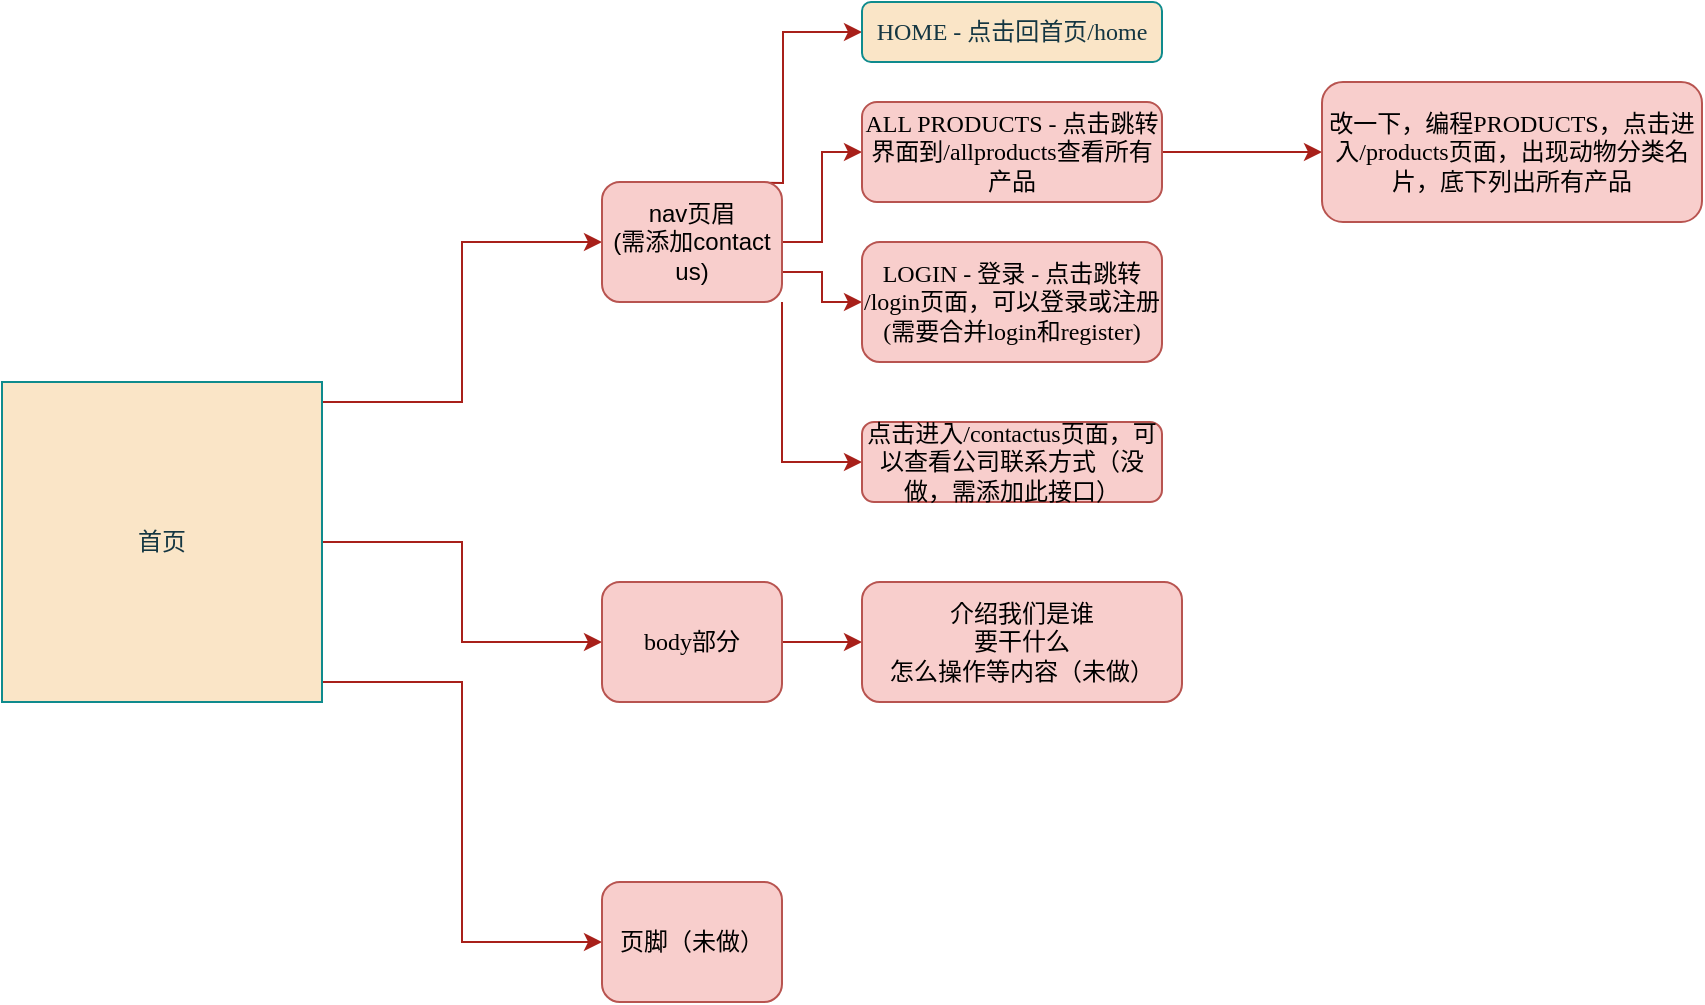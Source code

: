 <mxfile version="21.6.6" type="github">
  <diagram name="Page-1" id="c7558073-3199-34d8-9f00-42111426c3f3">
    <mxGraphModel dx="402" dy="519" grid="1" gridSize="10" guides="1" tooltips="1" connect="1" arrows="1" fold="1" page="1" pageScale="1" pageWidth="3300" pageHeight="4681" background="none" math="0" shadow="0">
      <root>
        <mxCell id="0" />
        <mxCell id="1" parent="0" />
        <mxCell id="UM6l9qqfgjZKKdTovxeB-100" style="edgeStyle=orthogonalEdgeStyle;rounded=0;orthogonalLoop=1;jettySize=auto;html=1;exitX=1;exitY=0.5;exitDx=0;exitDy=0;entryX=0;entryY=0.5;entryDx=0;entryDy=0;labelBackgroundColor=none;strokeColor=#A8201A;fontColor=default;" edge="1" parent="1" source="UM6l9qqfgjZKKdTovxeB-96" target="UM6l9qqfgjZKKdTovxeB-101">
          <mxGeometry relative="1" as="geometry">
            <mxPoint x="200" y="159.931" as="targetPoint" />
            <Array as="points">
              <mxPoint x="170" y="240" />
              <mxPoint x="240" y="240" />
              <mxPoint x="240" y="160" />
            </Array>
          </mxGeometry>
        </mxCell>
        <mxCell id="UM6l9qqfgjZKKdTovxeB-113" value="" style="edgeStyle=orthogonalEdgeStyle;rounded=0;orthogonalLoop=1;jettySize=auto;html=1;labelBackgroundColor=none;strokeColor=#A8201A;fontColor=default;" edge="1" parent="1" source="UM6l9qqfgjZKKdTovxeB-96" target="UM6l9qqfgjZKKdTovxeB-112">
          <mxGeometry relative="1" as="geometry">
            <Array as="points">
              <mxPoint x="240" y="310" />
              <mxPoint x="240" y="360" />
            </Array>
          </mxGeometry>
        </mxCell>
        <mxCell id="UM6l9qqfgjZKKdTovxeB-115" style="edgeStyle=orthogonalEdgeStyle;rounded=0;orthogonalLoop=1;jettySize=auto;html=1;exitX=1;exitY=1;exitDx=0;exitDy=0;entryX=0;entryY=0.5;entryDx=0;entryDy=0;strokeColor=#A8201A;fontColor=#143642;fillColor=#FAE5C7;" edge="1" parent="1" source="UM6l9qqfgjZKKdTovxeB-96" target="UM6l9qqfgjZKKdTovxeB-114">
          <mxGeometry relative="1" as="geometry">
            <Array as="points">
              <mxPoint x="170" y="380" />
              <mxPoint x="240" y="380" />
              <mxPoint x="240" y="510" />
            </Array>
          </mxGeometry>
        </mxCell>
        <mxCell id="UM6l9qqfgjZKKdTovxeB-96" value="首页" style="whiteSpace=wrap;html=1;aspect=fixed;labelBackgroundColor=none;fillColor=#FAE5C7;strokeColor=#0F8B8D;fontColor=#143642;" vertex="1" parent="1">
          <mxGeometry x="10" y="230" width="160" height="160" as="geometry" />
        </mxCell>
        <mxCell id="UM6l9qqfgjZKKdTovxeB-103" value="" style="edgeStyle=orthogonalEdgeStyle;rounded=0;orthogonalLoop=1;jettySize=auto;html=1;entryX=0;entryY=0.5;entryDx=0;entryDy=0;labelBackgroundColor=none;strokeColor=#A8201A;fontColor=default;" edge="1" parent="1" target="UM6l9qqfgjZKKdTovxeB-102">
          <mxGeometry relative="1" as="geometry">
            <mxPoint x="360" y="130" as="sourcePoint" />
            <mxPoint x="455" y="70.0" as="targetPoint" />
          </mxGeometry>
        </mxCell>
        <mxCell id="UM6l9qqfgjZKKdTovxeB-105" value="" style="edgeStyle=orthogonalEdgeStyle;rounded=0;orthogonalLoop=1;jettySize=auto;html=1;labelBackgroundColor=none;strokeColor=#A8201A;fontColor=default;" edge="1" parent="1" source="UM6l9qqfgjZKKdTovxeB-101" target="UM6l9qqfgjZKKdTovxeB-104">
          <mxGeometry relative="1" as="geometry" />
        </mxCell>
        <mxCell id="UM6l9qqfgjZKKdTovxeB-107" style="edgeStyle=orthogonalEdgeStyle;rounded=0;orthogonalLoop=1;jettySize=auto;html=1;exitX=1;exitY=0.75;exitDx=0;exitDy=0;entryX=0;entryY=0.5;entryDx=0;entryDy=0;labelBackgroundColor=none;strokeColor=#A8201A;fontColor=default;" edge="1" parent="1" source="UM6l9qqfgjZKKdTovxeB-101" target="UM6l9qqfgjZKKdTovxeB-106">
          <mxGeometry relative="1" as="geometry" />
        </mxCell>
        <mxCell id="UM6l9qqfgjZKKdTovxeB-109" style="edgeStyle=orthogonalEdgeStyle;rounded=0;orthogonalLoop=1;jettySize=auto;html=1;exitX=1;exitY=1;exitDx=0;exitDy=0;entryX=0;entryY=0.5;entryDx=0;entryDy=0;labelBackgroundColor=none;strokeColor=#A8201A;fontColor=default;" edge="1" parent="1" source="UM6l9qqfgjZKKdTovxeB-101" target="UM6l9qqfgjZKKdTovxeB-108">
          <mxGeometry relative="1" as="geometry" />
        </mxCell>
        <mxCell id="UM6l9qqfgjZKKdTovxeB-101" value="nav页眉&lt;br&gt;(需添加contact us)" style="rounded=1;whiteSpace=wrap;html=1;fillColor=#f8cecc;strokeColor=#b85450;labelBackgroundColor=none;" vertex="1" parent="1">
          <mxGeometry x="310" y="130" width="90" height="60" as="geometry" />
        </mxCell>
        <mxCell id="UM6l9qqfgjZKKdTovxeB-102" value="&lt;font face=&quot;Comic Sans MS&quot;&gt;HOME - 点击回首页/home&lt;/font&gt;" style="whiteSpace=wrap;html=1;rounded=1;fillColor=#FAE5C7;strokeColor=#0F8B8D;labelBackgroundColor=none;fontColor=#143642;" vertex="1" parent="1">
          <mxGeometry x="440" y="40" width="150" height="30" as="geometry" />
        </mxCell>
        <mxCell id="UM6l9qqfgjZKKdTovxeB-119" value="" style="edgeStyle=orthogonalEdgeStyle;rounded=0;orthogonalLoop=1;jettySize=auto;html=1;strokeColor=#A8201A;fontColor=#143642;fillColor=#FAE5C7;" edge="1" parent="1" source="UM6l9qqfgjZKKdTovxeB-104" target="UM6l9qqfgjZKKdTovxeB-118">
          <mxGeometry relative="1" as="geometry" />
        </mxCell>
        <mxCell id="UM6l9qqfgjZKKdTovxeB-104" value="&lt;font face=&quot;Comic Sans MS&quot;&gt;ALL PRODUCTS - 点击跳转界面到/allproducts查看所有产品&lt;/font&gt;" style="whiteSpace=wrap;html=1;rounded=1;fillColor=#f8cecc;strokeColor=#b85450;labelBackgroundColor=none;" vertex="1" parent="1">
          <mxGeometry x="440" y="90" width="150" height="50" as="geometry" />
        </mxCell>
        <mxCell id="UM6l9qqfgjZKKdTovxeB-106" value="&lt;font face=&quot;Comic Sans MS&quot;&gt;LOGIN - 登录 - 点击跳转 /login页面，可以登录或注册(需要合并login和register)&lt;/font&gt;" style="rounded=1;whiteSpace=wrap;html=1;fillColor=#f8cecc;strokeColor=#b85450;labelBackgroundColor=none;" vertex="1" parent="1">
          <mxGeometry x="440" y="160" width="150" height="60" as="geometry" />
        </mxCell>
        <mxCell id="UM6l9qqfgjZKKdTovxeB-108" value="点击进入/contactus页面，可以查看公司联系方式（没做，需添加此接口）" style="rounded=1;whiteSpace=wrap;html=1;fontFamily=Comic Sans MS;fillColor=#f8cecc;strokeColor=#b85450;labelBackgroundColor=none;" vertex="1" parent="1">
          <mxGeometry x="440" y="250" width="150" height="40" as="geometry" />
        </mxCell>
        <mxCell id="UM6l9qqfgjZKKdTovxeB-117" value="" style="edgeStyle=orthogonalEdgeStyle;rounded=0;orthogonalLoop=1;jettySize=auto;html=1;strokeColor=#A8201A;fontColor=#143642;fillColor=#FAE5C7;" edge="1" parent="1" source="UM6l9qqfgjZKKdTovxeB-112" target="UM6l9qqfgjZKKdTovxeB-116">
          <mxGeometry relative="1" as="geometry" />
        </mxCell>
        <mxCell id="UM6l9qqfgjZKKdTovxeB-112" value="&lt;font face=&quot;Comic Sans MS&quot;&gt;body部分&lt;/font&gt;" style="rounded=1;whiteSpace=wrap;html=1;fillColor=#f8cecc;strokeColor=#b85450;labelBackgroundColor=none;" vertex="1" parent="1">
          <mxGeometry x="310" y="330" width="90" height="60" as="geometry" />
        </mxCell>
        <mxCell id="UM6l9qqfgjZKKdTovxeB-114" value="&lt;font face=&quot;Comic Sans MS&quot;&gt;页脚（未做）&lt;/font&gt;" style="rounded=1;whiteSpace=wrap;html=1;labelBackgroundColor=none;fillColor=#f8cecc;strokeColor=#b85450;" vertex="1" parent="1">
          <mxGeometry x="310" y="480" width="90" height="60" as="geometry" />
        </mxCell>
        <mxCell id="UM6l9qqfgjZKKdTovxeB-116" value="&lt;font face=&quot;Comic Sans MS&quot;&gt;介绍我们是谁&lt;br&gt;要干什么&lt;br&gt;怎么操作等内容（未做）&lt;br&gt;&lt;/font&gt;" style="rounded=1;whiteSpace=wrap;html=1;fillColor=#f8cecc;strokeColor=#b85450;labelBackgroundColor=none;" vertex="1" parent="1">
          <mxGeometry x="440" y="330" width="160" height="60" as="geometry" />
        </mxCell>
        <mxCell id="UM6l9qqfgjZKKdTovxeB-118" value="&lt;font face=&quot;Comic Sans MS&quot;&gt;改一下，编程PRODUCTS，点击进入/products页面，出现动物分类名片，底下列出所有产品&lt;/font&gt;" style="whiteSpace=wrap;html=1;rounded=1;fillColor=#f8cecc;strokeColor=#b85450;labelBackgroundColor=none;" vertex="1" parent="1">
          <mxGeometry x="670" y="80" width="190" height="70" as="geometry" />
        </mxCell>
      </root>
    </mxGraphModel>
  </diagram>
</mxfile>
